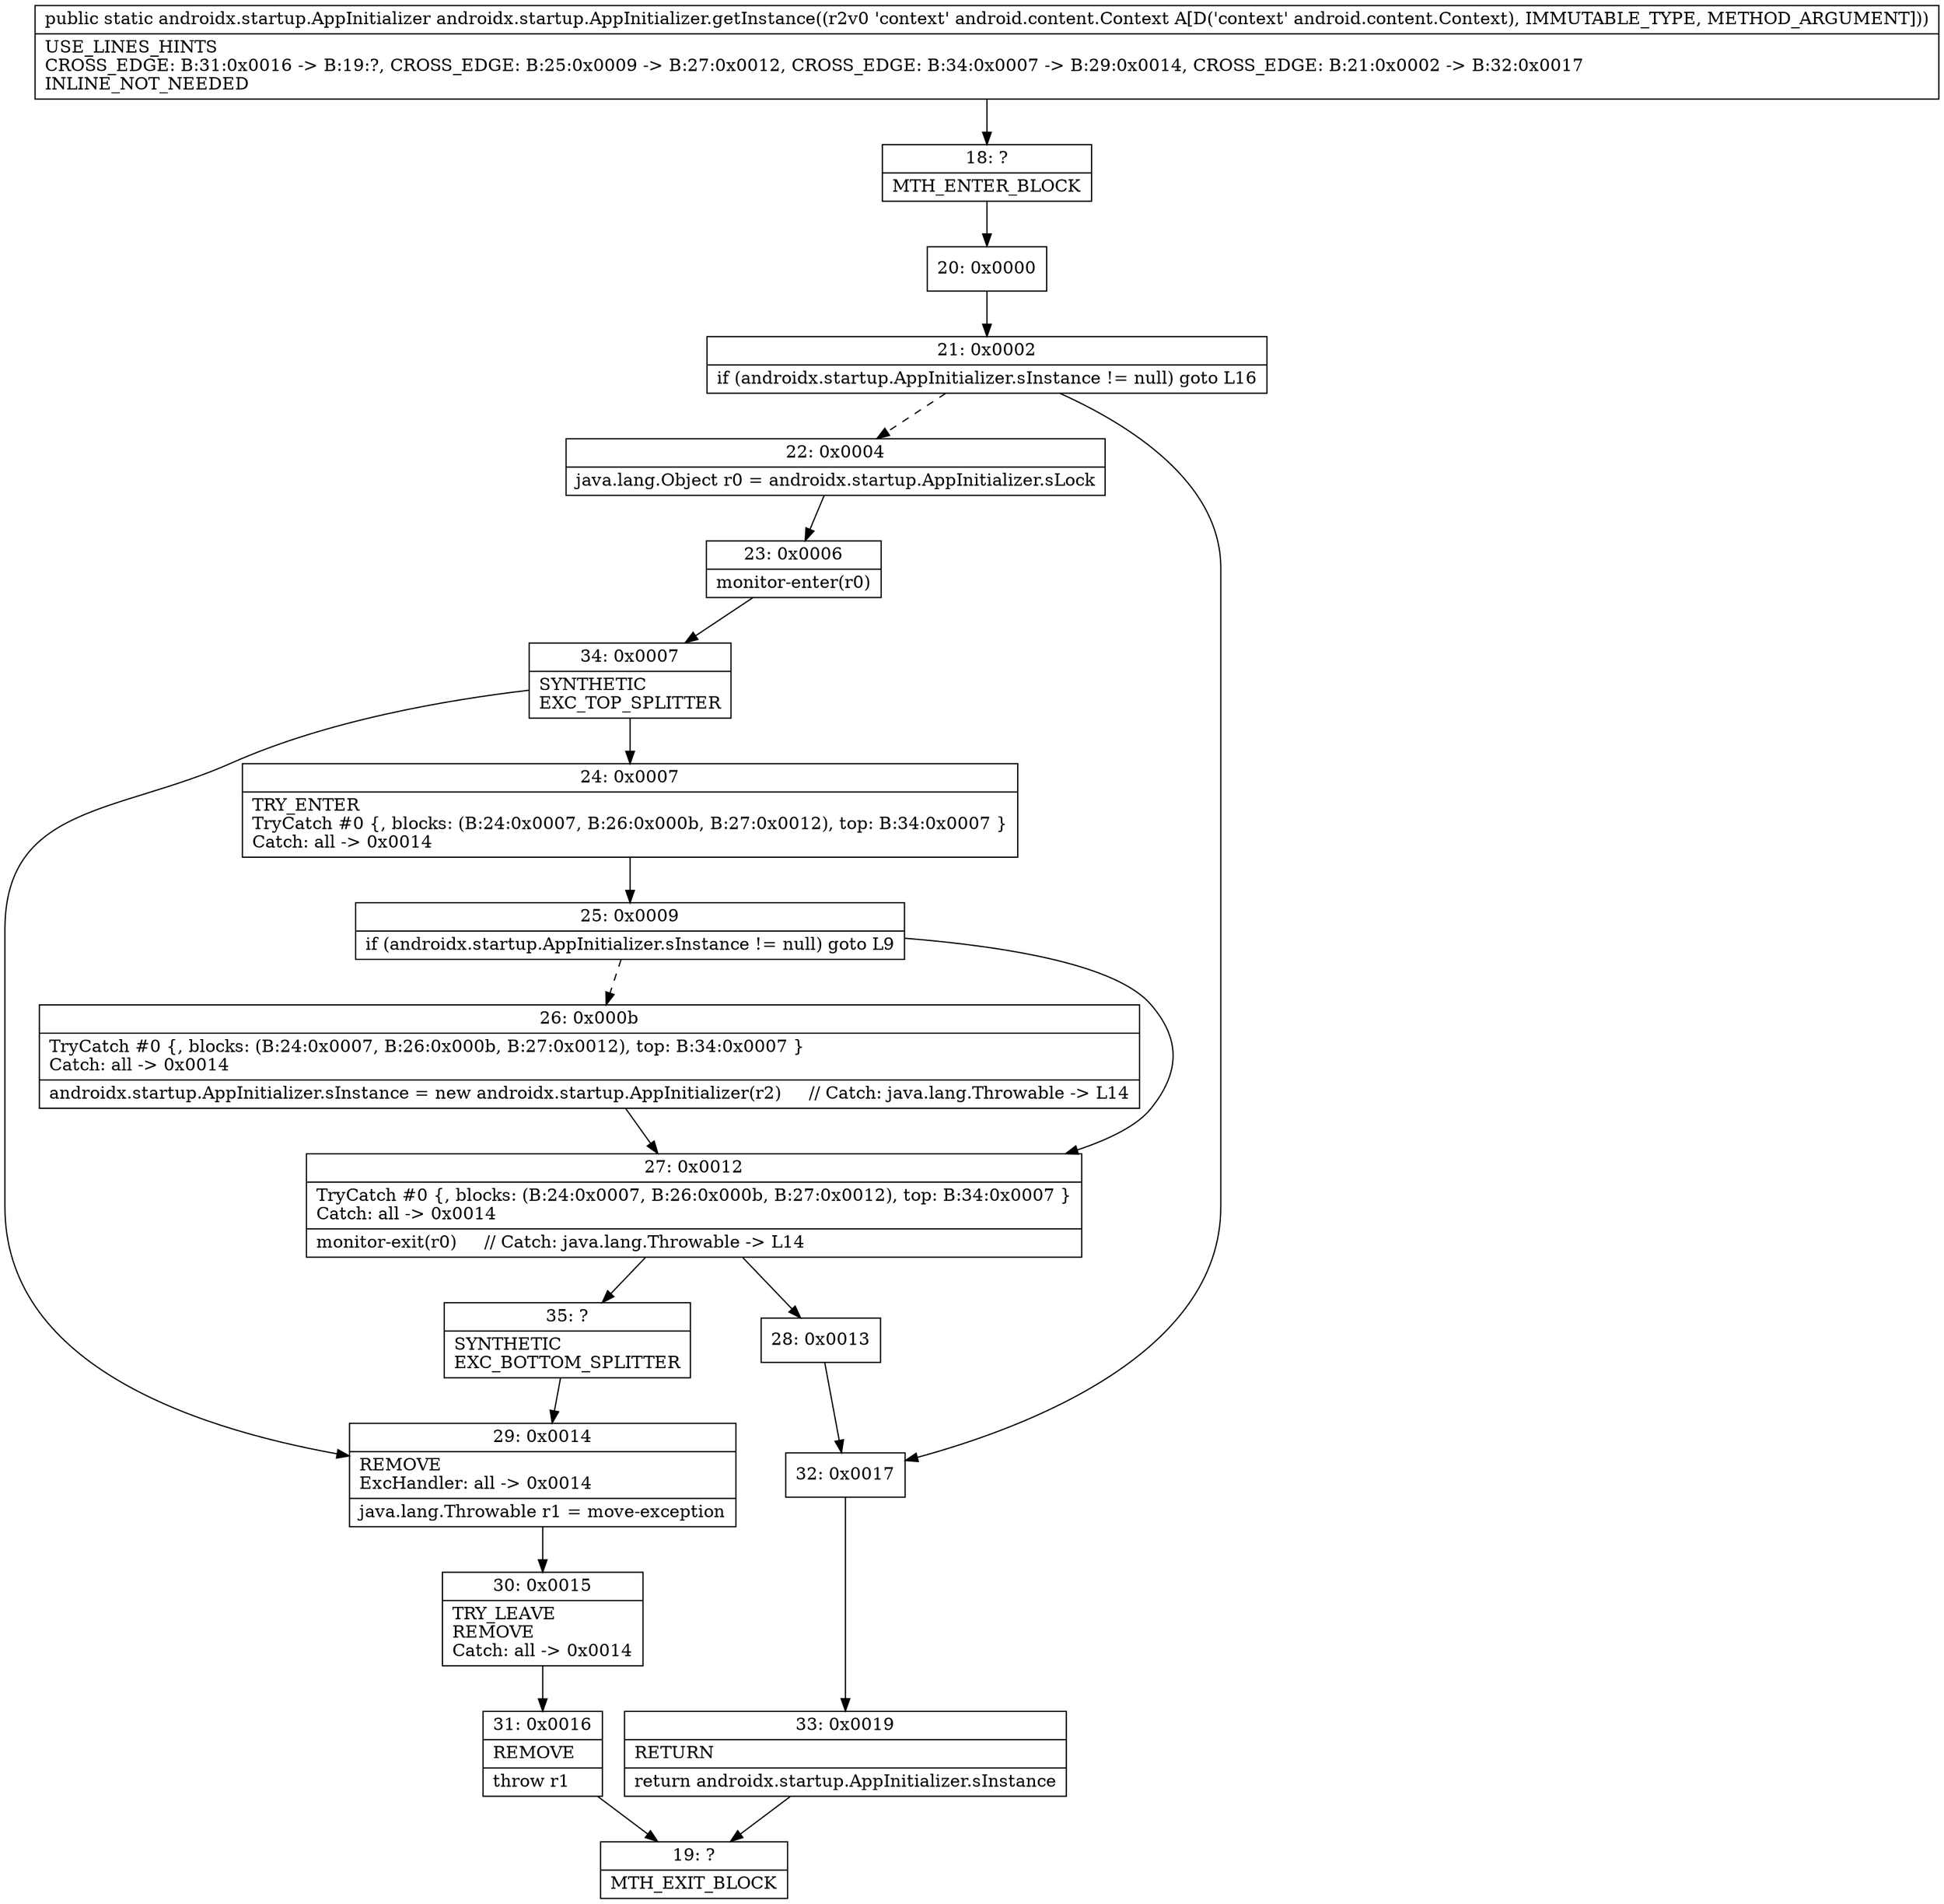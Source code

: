 digraph "CFG forandroidx.startup.AppInitializer.getInstance(Landroid\/content\/Context;)Landroidx\/startup\/AppInitializer;" {
Node_18 [shape=record,label="{18\:\ ?|MTH_ENTER_BLOCK\l}"];
Node_20 [shape=record,label="{20\:\ 0x0000}"];
Node_21 [shape=record,label="{21\:\ 0x0002|if (androidx.startup.AppInitializer.sInstance != null) goto L16\l}"];
Node_22 [shape=record,label="{22\:\ 0x0004|java.lang.Object r0 = androidx.startup.AppInitializer.sLock\l}"];
Node_23 [shape=record,label="{23\:\ 0x0006|monitor\-enter(r0)\l}"];
Node_34 [shape=record,label="{34\:\ 0x0007|SYNTHETIC\lEXC_TOP_SPLITTER\l}"];
Node_24 [shape=record,label="{24\:\ 0x0007|TRY_ENTER\lTryCatch #0 \{, blocks: (B:24:0x0007, B:26:0x000b, B:27:0x0012), top: B:34:0x0007 \}\lCatch: all \-\> 0x0014\l}"];
Node_25 [shape=record,label="{25\:\ 0x0009|if (androidx.startup.AppInitializer.sInstance != null) goto L9\l}"];
Node_26 [shape=record,label="{26\:\ 0x000b|TryCatch #0 \{, blocks: (B:24:0x0007, B:26:0x000b, B:27:0x0012), top: B:34:0x0007 \}\lCatch: all \-\> 0x0014\l|androidx.startup.AppInitializer.sInstance = new androidx.startup.AppInitializer(r2)     \/\/ Catch: java.lang.Throwable \-\> L14\l}"];
Node_27 [shape=record,label="{27\:\ 0x0012|TryCatch #0 \{, blocks: (B:24:0x0007, B:26:0x000b, B:27:0x0012), top: B:34:0x0007 \}\lCatch: all \-\> 0x0014\l|monitor\-exit(r0)     \/\/ Catch: java.lang.Throwable \-\> L14\l}"];
Node_28 [shape=record,label="{28\:\ 0x0013}"];
Node_35 [shape=record,label="{35\:\ ?|SYNTHETIC\lEXC_BOTTOM_SPLITTER\l}"];
Node_29 [shape=record,label="{29\:\ 0x0014|REMOVE\lExcHandler: all \-\> 0x0014\l|java.lang.Throwable r1 = move\-exception\l}"];
Node_30 [shape=record,label="{30\:\ 0x0015|TRY_LEAVE\lREMOVE\lCatch: all \-\> 0x0014\l}"];
Node_31 [shape=record,label="{31\:\ 0x0016|REMOVE\l|throw r1\l}"];
Node_19 [shape=record,label="{19\:\ ?|MTH_EXIT_BLOCK\l}"];
Node_32 [shape=record,label="{32\:\ 0x0017}"];
Node_33 [shape=record,label="{33\:\ 0x0019|RETURN\l|return androidx.startup.AppInitializer.sInstance\l}"];
MethodNode[shape=record,label="{public static androidx.startup.AppInitializer androidx.startup.AppInitializer.getInstance((r2v0 'context' android.content.Context A[D('context' android.content.Context), IMMUTABLE_TYPE, METHOD_ARGUMENT]))  | USE_LINES_HINTS\lCROSS_EDGE: B:31:0x0016 \-\> B:19:?, CROSS_EDGE: B:25:0x0009 \-\> B:27:0x0012, CROSS_EDGE: B:34:0x0007 \-\> B:29:0x0014, CROSS_EDGE: B:21:0x0002 \-\> B:32:0x0017\lINLINE_NOT_NEEDED\l}"];
MethodNode -> Node_18;Node_18 -> Node_20;
Node_20 -> Node_21;
Node_21 -> Node_22[style=dashed];
Node_21 -> Node_32;
Node_22 -> Node_23;
Node_23 -> Node_34;
Node_34 -> Node_24;
Node_34 -> Node_29;
Node_24 -> Node_25;
Node_25 -> Node_26[style=dashed];
Node_25 -> Node_27;
Node_26 -> Node_27;
Node_27 -> Node_28;
Node_27 -> Node_35;
Node_28 -> Node_32;
Node_35 -> Node_29;
Node_29 -> Node_30;
Node_30 -> Node_31;
Node_31 -> Node_19;
Node_32 -> Node_33;
Node_33 -> Node_19;
}


